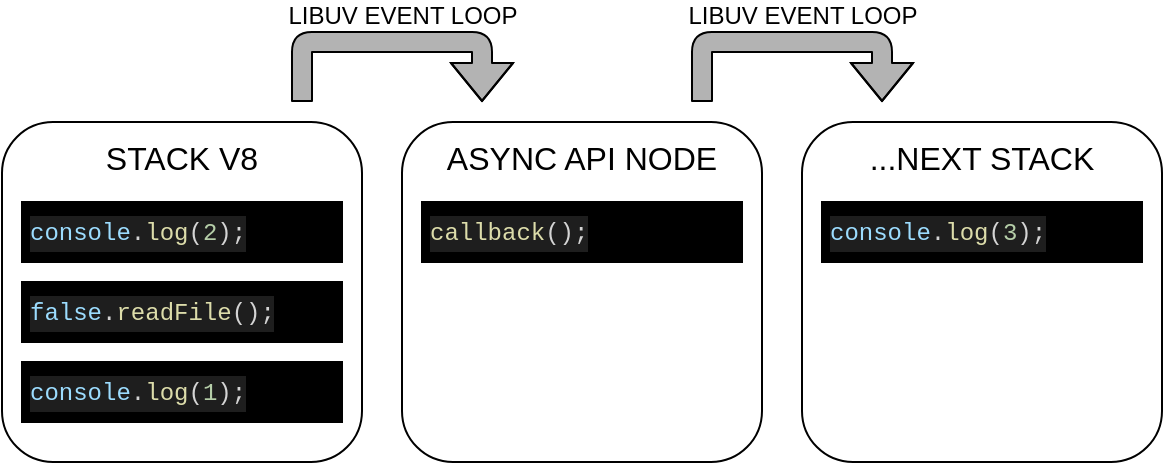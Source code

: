 <mxfile version="12.9.8"><diagram id="R8iZG2OgRhVWtrGhMX4b" name="Page-1"><mxGraphModel dx="1426" dy="874" grid="1" gridSize="10" guides="1" tooltips="1" connect="1" arrows="1" fold="1" page="1" pageScale="1" pageWidth="827" pageHeight="1169" math="0" shadow="0"><root><mxCell id="0"/><mxCell id="1" parent="0"/><mxCell id="-T2IjC3iWMr4_2npWAiE-3" value="STACK V8" style="rounded=1;whiteSpace=wrap;html=1;verticalAlign=top;fillColor=#FFFFFF;fontSize=16;spacing=4;" parent="1" vertex="1"><mxGeometry x="40" y="110" width="180" height="170" as="geometry"/></mxCell><mxCell id="NNgaLDTfPuD1Xsr9ZIz5-2" value="&lt;div style=&quot;color: rgb(212 , 212 , 212) ; background-color: rgb(30 , 30 , 30) ; font-family: &amp;quot;menlo&amp;quot; , &amp;quot;monaco&amp;quot; , &amp;quot;courier new&amp;quot; , monospace ; line-height: 18px&quot;&gt;&lt;span style=&quot;color: #9cdcfe&quot;&gt;console&lt;/span&gt;.&lt;span style=&quot;color: #dcdcaa&quot;&gt;log&lt;/span&gt;(&lt;span style=&quot;color: #b5cea8&quot;&gt;2&lt;/span&gt;);&lt;/div&gt;" style="rounded=0;whiteSpace=wrap;html=1;fillColor=#000000;align=left;spacingLeft=2;" vertex="1" parent="1"><mxGeometry x="50" y="150" width="160" height="30" as="geometry"/></mxCell><mxCell id="NNgaLDTfPuD1Xsr9ZIz5-3" value="&lt;div style=&quot;background-color: rgb(30 , 30 , 30) ; font-family: &amp;#34;menlo&amp;#34; , &amp;#34;monaco&amp;#34; , &amp;#34;courier new&amp;#34; , monospace ; line-height: 18px&quot;&gt;&lt;div style=&quot;color: rgb(212 , 212 , 212) ; font-family: &amp;#34;menlo&amp;#34; , &amp;#34;monaco&amp;#34; , &amp;#34;courier new&amp;#34; , monospace ; line-height: 18px&quot;&gt;&lt;div&gt;&lt;span style=&quot;color: #9cdcfe&quot;&gt;false&lt;/span&gt;.&lt;span style=&quot;color: #dcdcaa&quot;&gt;readFile&lt;/span&gt;();&lt;/div&gt;&lt;/div&gt;&lt;/div&gt;" style="rounded=0;whiteSpace=wrap;html=1;fillColor=#000000;align=left;spacingLeft=2;" vertex="1" parent="1"><mxGeometry x="50" y="190" width="160" height="30" as="geometry"/></mxCell><mxCell id="NNgaLDTfPuD1Xsr9ZIz5-4" value="&lt;div style=&quot;background-color: rgb(30 , 30 , 30) ; font-family: &amp;#34;menlo&amp;#34; , &amp;#34;monaco&amp;#34; , &amp;#34;courier new&amp;#34; , monospace ; line-height: 18px&quot;&gt;&lt;div style=&quot;font-family: &amp;#34;menlo&amp;#34; , &amp;#34;monaco&amp;#34; , &amp;#34;courier new&amp;#34; , monospace ; line-height: 18px&quot;&gt;&lt;span style=&quot;color: rgb(212 , 212 , 212)&quot;&gt;&lt;span style=&quot;color: rgb(156 , 220 , 254)&quot;&gt;console&lt;/span&gt;.&lt;span style=&quot;color: rgb(220 , 220 , 170)&quot;&gt;log&lt;/span&gt;(&lt;/span&gt;&lt;font color=&quot;#b5cea8&quot;&gt;1&lt;/font&gt;&lt;font color=&quot;#d4d4d4&quot;&gt;);&lt;/font&gt;&lt;br&gt;&lt;/div&gt;&lt;/div&gt;" style="rounded=0;whiteSpace=wrap;html=1;fillColor=#000000;align=left;spacingLeft=2;" vertex="1" parent="1"><mxGeometry x="50" y="230" width="160" height="30" as="geometry"/></mxCell><mxCell id="NNgaLDTfPuD1Xsr9ZIz5-5" value="ASYNC API NODE" style="rounded=1;whiteSpace=wrap;html=1;verticalAlign=top;fillColor=#FFFFFF;fontSize=16;spacing=4;" vertex="1" parent="1"><mxGeometry x="240" y="110" width="180" height="170" as="geometry"/></mxCell><mxCell id="NNgaLDTfPuD1Xsr9ZIz5-6" value="&lt;div style=&quot;color: rgb(212 , 212 , 212) ; background-color: rgb(30 , 30 , 30) ; font-family: &amp;#34;menlo&amp;#34; , &amp;#34;monaco&amp;#34; , &amp;#34;courier new&amp;#34; , monospace ; line-height: 18px&quot;&gt;&lt;span style=&quot;color: #dcdcaa&quot;&gt;callback&lt;/span&gt;();&lt;/div&gt;" style="rounded=0;whiteSpace=wrap;html=1;fillColor=#000000;align=left;spacingLeft=2;" vertex="1" parent="1"><mxGeometry x="250" y="150" width="160" height="30" as="geometry"/></mxCell><mxCell id="NNgaLDTfPuD1Xsr9ZIz5-9" value="...NEXT STACK" style="rounded=1;whiteSpace=wrap;html=1;verticalAlign=top;fillColor=#FFFFFF;fontSize=16;spacing=4;" vertex="1" parent="1"><mxGeometry x="440" y="110" width="180" height="170" as="geometry"/></mxCell><mxCell id="NNgaLDTfPuD1Xsr9ZIz5-10" value="&lt;div style=&quot;background-color: rgb(30 , 30 , 30) ; font-family: &amp;#34;menlo&amp;#34; , &amp;#34;monaco&amp;#34; , &amp;#34;courier new&amp;#34; , monospace ; line-height: 18px&quot;&gt;&lt;span style=&quot;color: rgb(212 , 212 , 212)&quot;&gt;&lt;span style=&quot;color: #9cdcfe&quot;&gt;console&lt;/span&gt;.&lt;span style=&quot;color: #dcdcaa&quot;&gt;log&lt;/span&gt;(&lt;/span&gt;&lt;font color=&quot;#b5cea8&quot;&gt;3&lt;/font&gt;&lt;font color=&quot;#d4d4d4&quot;&gt;);&lt;/font&gt;&lt;/div&gt;" style="rounded=0;whiteSpace=wrap;html=1;fillColor=#000000;align=left;spacingLeft=2;" vertex="1" parent="1"><mxGeometry x="450" y="150" width="160" height="30" as="geometry"/></mxCell><mxCell id="NNgaLDTfPuD1Xsr9ZIz5-16" value="" style="shape=flexArrow;endArrow=classic;html=1;fontColor=none;fillColor=#B3B3B3;comic=0;strokeColor=#000000;" edge="1" parent="1"><mxGeometry width="50" height="50" relative="1" as="geometry"><mxPoint x="390" y="100" as="sourcePoint"/><mxPoint x="480" y="100" as="targetPoint"/><Array as="points"><mxPoint x="390" y="70"/><mxPoint x="480" y="70"/></Array></mxGeometry></mxCell><mxCell id="NNgaLDTfPuD1Xsr9ZIz5-18" value="LIBUV EVENT LOOP" style="text;html=1;align=center;verticalAlign=bottom;resizable=0;points=[];fontColor=none;labelPosition=center;verticalLabelPosition=top;spacingTop=0;spacingBottom=6;" vertex="1" connectable="0" parent="NNgaLDTfPuD1Xsr9ZIz5-16"><mxGeometry x="-0.28" y="-1" relative="1" as="geometry"><mxPoint x="26" as="offset"/></mxGeometry></mxCell><mxCell id="NNgaLDTfPuD1Xsr9ZIz5-19" value="" style="shape=flexArrow;endArrow=classic;html=1;fontColor=none;fillColor=#B3B3B3;comic=0;strokeColor=#000000;" edge="1" parent="1"><mxGeometry width="50" height="50" relative="1" as="geometry"><mxPoint x="190" y="100" as="sourcePoint"/><mxPoint x="280" y="100" as="targetPoint"/><Array as="points"><mxPoint x="190" y="70"/><mxPoint x="280" y="70"/></Array></mxGeometry></mxCell><mxCell id="NNgaLDTfPuD1Xsr9ZIz5-20" value="LIBUV EVENT LOOP" style="text;html=1;align=center;verticalAlign=bottom;resizable=0;points=[];fontColor=none;labelPosition=center;verticalLabelPosition=top;spacingTop=0;spacingBottom=6;" vertex="1" connectable="0" parent="NNgaLDTfPuD1Xsr9ZIz5-19"><mxGeometry x="-0.28" y="-1" relative="1" as="geometry"><mxPoint x="26" as="offset"/></mxGeometry></mxCell></root></mxGraphModel></diagram></mxfile>